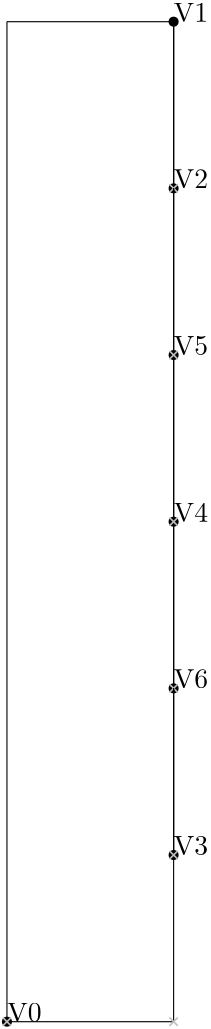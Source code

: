 <?xml version="1.0"?>
    <!DOCTYPE ipe SYSTEM "ipe.dtd">
    <ipe version="70005" creator="Ipe 7.1.4">
    <info created="D:20131106154934" modified="D:20131106160041"/>
    <preamble>\usepackage[english]{babel}</preamble>
    <ipestyle name="basic">
    <symbol name="arrow/arc(spx)">
    <path stroke="sym-stroke" fill="sym-stroke" pen="sym-pen">
    0 0 m
    -1 0.333 l
    -1 -0.333 l
    h
    </path>
    </symbol>
    <symbol name="arrow/farc(spx)">
    <path stroke="sym-stroke" fill="white" pen="sym-pen">
    0 0 m
    -1 0.333 l
    -1 -0.333 l
    h
    </path>
    </symbol>
    <symbol name="mark/circle(sx)" transformations="translations">
    <path fill="sym-stroke">
    0.6 0 0 0.6 0 0 e
    0.4 0 0 0.4 0 0 e
    </path>
    </symbol>
    <symbol name="mark/disk(sx)" transformations="translations">
    <path fill="sym-stroke">
    0.6 0 0 0.6 0 0 e
    </path>
    </symbol>
    <symbol name="mark/fdisk(sfx)" transformations="translations">
    <group>
    <path fill="sym-fill">
    0.5 0 0 0.5 0 0 e
    </path>
    <path fill="sym-stroke" fillrule="eofill">
    0.6 0 0 0.6 0 0 e
    0.4 0 0 0.4 0 0 e
    </path>
    </group>
    </symbol>
    <symbol name="mark/box(sx)" transformations="translations">
    <path fill="sym-stroke" fillrule="eofill">
    -0.6 -0.6 m
    0.6 -0.6 l
    0.6 0.6 l
    -0.6 0.6 l
    h
    -0.4 -0.4 m
    0.4 -0.4 l
    0.4 0.4 l
    -0.4 0.4 l
    h
    </path>
    </symbol>
    <symbol name="mark/square(sx)" transformations="translations">
    <path fill="sym-stroke">
    -0.6 -0.6 m
    0.6 -0.6 l
    0.6 0.6 l
    -0.6 0.6 l
    h
    </path>
    </symbol>
    <symbol name="mark/fsquare(sfx)" transformations="translations">
    <group>
    <path fill="sym-fill">
    -0.5 -0.5 m
    0.5 -0.5 l
    0.5 0.5 l
    -0.5 0.5 l
    h
    </path>
    <path fill="sym-stroke" fillrule="eofill">
    -0.6 -0.6 m
    0.6 -0.6 l
    0.6 0.6 l
    -0.6 0.6 l
    h
    -0.4 -0.4 m
    0.4 -0.4 l
    0.4 0.4 l
    -0.4 0.4 l
    h
    </path>
    </group>
    </symbol>
    <symbol name="mark/cross(sx)" transformations="translations">
    <group>
    <path fill="sym-stroke">
    -0.43 -0.57 m
    0.57 0.43 l
    0.43 0.57 l
    -0.57 -0.43 l
    h
    </path>
    <path fill="sym-stroke">
    -0.43 0.57 m
    0.57 -0.43 l
    0.43 -0.57 l
    -0.57 0.43 l
    h
    </path>
    </group>
    </symbol>
    <symbol name="arrow/fnormal(spx)">
    <path stroke="sym-stroke" fill="white" pen="sym-pen">
    0 0 m
    -1 0.333 l
    -1 -0.333 l
    h
    </path>
    </symbol>
    <symbol name="arrow/pointed(spx)">
    <path stroke="sym-stroke" fill="sym-stroke" pen="sym-pen">
    0 0 m
    -1 0.333 l
    -0.8 0 l
    -1 -0.333 l
    h
    </path>
    </symbol>
    <symbol name="arrow/fpointed(spx)">
    <path stroke="sym-stroke" fill="white" pen="sym-pen">
    0 0 m
    -1 0.333 l
    -0.8 0 l
    -1 -0.333 l
    h
    </path>
    </symbol>
    <symbol name="arrow/linear(spx)">
    <path stroke="sym-stroke" pen="sym-pen">
    -1 0.333 m
    0 0 l
    -1 -0.333 l
    </path>
    </symbol>
    <symbol name="arrow/fdouble(spx)">
    <path stroke="sym-stroke" fill="white" pen="sym-pen">
    0 0 m
    -1 0.333 l
    -1 -0.333 l
    h
    -1 0 m
    -2 0.333 l
    -2 -0.333 l
    h
    </path>
    </symbol>
    <symbol name="arrow/double(spx)">
    <path stroke="sym-stroke" fill="sym-stroke" pen="sym-pen">
    0 0 m
    -1 0.333 l
    -1 -0.333 l
    h
    -1 0 m
    -2 0.333 l
    -2 -0.333 l
    h
    </path>
    </symbol>
    <pen name="heavier" value="0.8"/>
    <pen name="fat" value="1.2"/>
    <pen name="ultrafat" value="2"/>
    <symbolsize name="large" value="5"/>
    <symbolsize name="small" value="2"/>
    <symbolsize name="tiny" value="1.1"/>
    <arrowsize name="large" value="10"/>
    <arrowsize name="small" value="5"/>
    <arrowsize name="tiny" value="3"/>
    <color name="red" value="1 0 0"/>
    <color name="green" value="0 1 0"/>
    <color name="blue" value="0 0 1"/>
    <color name="yellow" value="1 1 0"/>
    <color name="orange" value="1 0.647 0"/>
    <color name="gold" value="1 0.843 0"/>
    <color name="purple" value="0.627 0.125 0.941"/>
    <color name="gray" value="0.745"/>
    <color name="brown" value="0.647 0.165 0.165"/>
    <color name="navy" value="0 0 0.502"/>
    <color name="pink" value="1 0.753 0.796"/>
    <color name="seagreen" value="0.18 0.545 0.341"/>
    <color name="turquoise" value="0.251 0.878 0.816"/>
    <color name="violet" value="0.933 0.51 0.933"/>
    <color name="darkblue" value="0 0 0.545"/>
    <color name="darkcyan" value="0 0.545 0.545"/>
    <color name="darkgray" value="0.663"/>
    <color name="darkgreen" value="0 0.392 0"/>
    <color name="darkmagenta" value="0.545 0 0.545"/>
    <color name="darkorange" value="1 0.549 0"/>
    <color name="darkred" value="0.545 0 0"/>
    <color name="lightblue" value="0.678 0.847 0.902"/>
    <color name="lightcyan" value="0.878 1 1"/>
    <color name="lightgray" value="0.827"/>
    <color name="lightgreen" value="0.565 0.933 0.565"/>
    <color name="lightyellow" value="1 1 0.878"/>
    <dashstyle name="dashed" value="[4] 0"/>
    <dashstyle name="dotted" value="[1 3] 0"/>
    <dashstyle name="dash dotted" value="[4 2 1 2] 0"/>
    <dashstyle name="dash dot dotted" value="[4 2 1 2 1 2] 0"/>
    <textsize name="large" value="\large"/>
    <textsize name="Large" value="\Large"/>
    <textsize name="LARGE" value="\LARGE"/>
    <textsize name="huge" value="\huge"/>
    <textsize name="Huge" value="\Huge"/>
    <textsize name="small" value="\small"/>
    <textsize name="footnote" value="\footnotesize"/>
    <textsize name="tiny" value="\tiny"/>
    <textstyle name="center" begin="\begin{center}" end="\end{center}"/>
    <textstyle name="itemize" begin="\begin{itemize}" end="\end{itemize}"/>
    <textstyle name="item" begin="\begin{itemize}\item{}" end="\end{itemize}"/>
    <gridsize name="4 pts" value="4"/>
    <gridsize name="8 pts (~3 mm)" value="8"/>
    <gridsize name="16 pts (~6 mm)" value="16"/>
    <gridsize name="32 pts (~12 mm)" value="32"/>
    <gridsize name="10 pts (~3.5 mm)" value="10"/>
    <gridsize name="20 pts (~7 mm)" value="20"/>
    <gridsize name="14 pts (~5 mm)" value="14"/>
    <gridsize name="28 pts (~10 mm)" value="28"/>
    <gridsize name="56 pts (~20 mm)" value="56"/>
    <anglesize name="90 deg" value="90"/>
    <anglesize name="60 deg" value="60"/>
    <anglesize name="45 deg" value="45"/>
    <anglesize name="30 deg" value="30"/>
    <anglesize name="22.5 deg" value="22.5"/>
    <tiling name="falling" angle="-60" step="4" width="1"/>
    <tiling name="rising" angle="30" step="4" width="1"/>
    <layout paper="1000 1000" origin="0 0" frame="1000 1000" skip="32" crop="yes"/>
    </ipestyle>
    <page>
    <layer name="alpha"/>
    <view layers="alpha" active="alpha"/>
<use name="mark/disk(sx)" pos="400 500" size="normal" stroke="black"/>
<text transformations="translations" pos="400 500" stroke="black" type="label" width="190" height="10" depth="0" valign="baseline" size="normal">V0</text><use name="mark/disk(sx)" pos="460 860" size="normal" stroke="black"/>
<text transformations="translations" pos="460 860" stroke="black" type="label" width="190" height="10" depth="0" valign="baseline" size="normal">V1</text><use name="mark/disk(sx)" pos="460 800" size="normal" stroke="black"/>
<text transformations="translations" pos="460 800" stroke="black" type="label" width="190" height="10" depth="0" valign="baseline" size="normal">V2</text><use name="mark/disk(sx)" pos="460 560" size="normal" stroke="black"/>
<text transformations="translations" pos="460 560" stroke="black" type="label" width="190" height="10" depth="0" valign="baseline" size="normal">V3</text><use name="mark/disk(sx)" pos="460 680" size="normal" stroke="black"/>
<text transformations="translations" pos="460 680" stroke="black" type="label" width="190" height="10" depth="0" valign="baseline" size="normal">V4</text><use name="mark/disk(sx)" pos="460 740" size="normal" stroke="black"/>
<text transformations="translations" pos="460 740" stroke="black" type="label" width="190" height="10" depth="0" valign="baseline" size="normal">V5</text><use name="mark/disk(sx)" pos="460 620" size="normal" stroke="black"/>
<text transformations="translations" pos="460 620" stroke="black" type="label" width="190" height="10" depth="0" valign="baseline" size="normal">V6</text><path stroke="black" pen="normal" dash="normal">
 460 800 m
 460 860 l
 </path>
<path stroke="black" pen="normal" dash="normal">
 460 860 m
 460 860 l
 </path>
<path stroke="black" pen="normal" dash="normal">
 460 860 m
 460 800 l
 </path>
<path stroke="black" pen="normal" dash="normal">
 460 800 m
 460 800 l
 </path>
<path stroke="black" pen="normal" dash="normal">
 460 860 m
 460 800 l
 </path>
<use name="mark/cross(sx)" pos="460 800" size="normal" stroke="gray"/>
<path stroke="black" pen="normal" dash="normal">
 460 620 m
 460 680 l
 </path>
<path stroke="black" pen="normal" dash="normal">
 460 680 m
 460 680 l
 </path>
<path stroke="black" pen="normal" dash="normal">
 460 680 m
 460 620 l
 </path>
<path stroke="black" pen="normal" dash="normal">
 460 620 m
 460 620 l
 </path>
<path stroke="black" pen="normal" dash="normal">
 460 680 m
 460 620 l
 </path>
<use name="mark/cross(sx)" pos="460 620" size="normal" stroke="gray"/>
<path stroke="black" pen="normal" dash="normal">
 460 680 m
 460 740 l
 </path>
<path stroke="black" pen="normal" dash="normal">
 460 740 m
 460 740 l
 </path>
<path stroke="black" pen="normal" dash="normal">
 460 740 m
 460 680 l
 </path>
<path stroke="black" pen="normal" dash="normal">
 460 680 m
 460 680 l
 </path>
<path stroke="black" pen="normal" dash="normal">
 460 740 m
 460 680 l
 </path>
<use name="mark/cross(sx)" pos="460 680" size="normal" stroke="gray"/>
<path stroke="black" pen="normal" dash="normal">
 400 500 m
 460 500 l
 </path>
<path stroke="black" pen="normal" dash="normal">
 460 500 m
 460 500 l
 </path>
<path stroke="black" pen="normal" dash="normal">
 460 560 m
 460 500 l
 </path>
<path stroke="black" pen="normal" dash="normal">
 460 500 m
 460 500 l
 </path>
<path stroke="black" pen="normal" dash="normal">
 460 500 m
 460 500 l
 </path>
<use name="mark/cross(sx)" pos="460 500" size="normal" stroke="gray"/>
<path stroke="black" pen="normal" dash="normal">
 460 560 m
 460 620 l
 </path>
<path stroke="black" pen="normal" dash="normal">
 460 620 m
 460 620 l
 </path>
<path stroke="black" pen="normal" dash="normal">
 460 620 m
 460 560 l
 </path>
<path stroke="black" pen="normal" dash="normal">
 460 560 m
 460 560 l
 </path>
<path stroke="black" pen="normal" dash="normal">
 460 620 m
 460 560 l
 </path>
<use name="mark/cross(sx)" pos="460 560" size="normal" stroke="gray"/>
<path stroke="black" pen="normal" dash="normal">
 460 860 m
 400 860 l
 </path>
<path stroke="black" pen="normal" dash="normal">
 400 860 m
 400 860 l
 </path>
<path stroke="black" pen="normal" dash="normal">
 400 500 m
 400 560 l
 </path>
<path stroke="black" pen="normal" dash="normal">
 400 560 m
 400 560 l
 </path>
<path stroke="black" pen="normal" dash="normal">
 400 860 m
 400 560 l
 </path>
<use name="mark/cross(sx)" pos="400 500" size="normal" stroke="gray"/>
<path stroke="black" pen="normal" dash="normal">
 460 740 m
 460 800 l
 </path>
<path stroke="black" pen="normal" dash="normal">
 460 800 m
 460 800 l
 </path>
<path stroke="black" pen="normal" dash="normal">
 460 800 m
 460 740 l
 </path>
<path stroke="black" pen="normal" dash="normal">
 460 740 m
 460 740 l
 </path>
<path stroke="black" pen="normal" dash="normal">
 460 800 m
 460 740 l
 </path>
<use name="mark/cross(sx)" pos="460 740" size="normal" stroke="gray"/>
</page>
</ipe>
